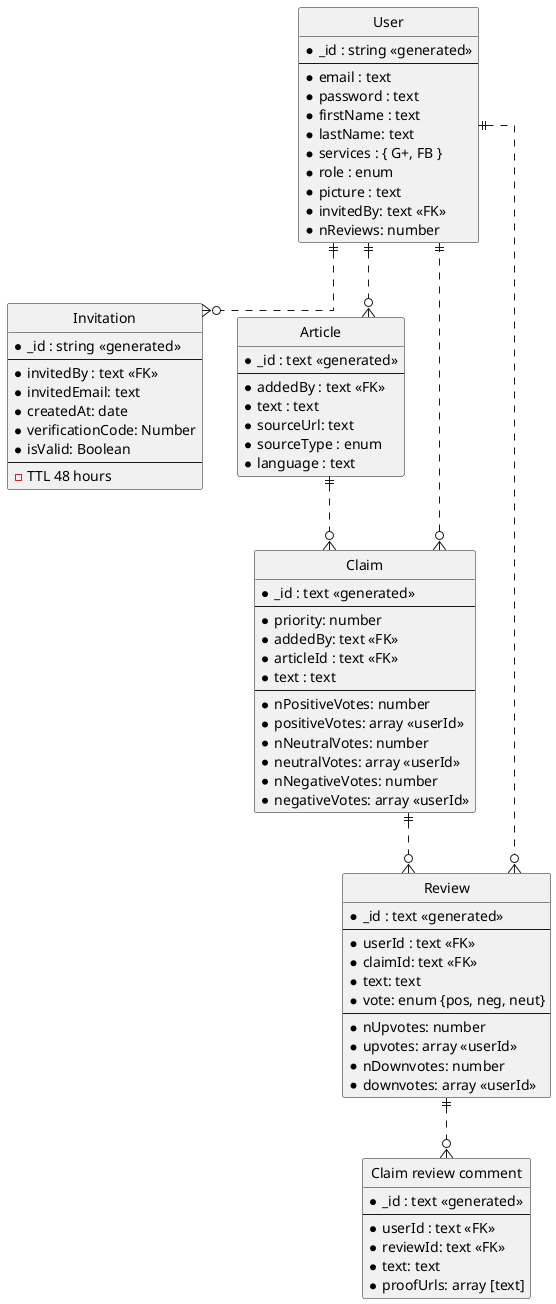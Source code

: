 @startuml
' hide the spot
hide circle

' avoid problems with angled crows feet
skinparam linetype ortho

entity "User" as user {
  *_id : string <<generated>>
  --
  *email : text
  *password : text
  *firstName : text
  *lastName: text
  *services : { G+, FB }
  *role : enum
  *picture : text
  *invitedBy: text <<FK>>
  *nReviews: number
}

entity "Invitation" as inv {
  *_id : string <<generated>>
  --
  *invitedBy : text <<FK>>
  *invitedEmail: text
  *createdAt: date
  *verificationCode: Number
  *isValid: Boolean
  --
  - TTL 48 hours
}

entity "Article" as article {
  *_id : text <<generated>>
  --
  *addedBy : text <<FK>>
  *text : text
  *sourceUrl: text
  *sourceType : enum
  *language : text
}

entity "Claim" as claim {
  *_id : text <<generated>>
  --
  *priority: number
  *addedBy: text <<FK>>
  *articleId : text <<FK>>
  *text : text
  --
  *nPositiveVotes: number
  *positiveVotes: array <<userId>>
  *nNeutralVotes: number
  *neutralVotes: array <<userId>>
  *nNegativeVotes: number
  *negativeVotes: array <<userId>>
  ' *nUpvotes: number
  ' *upvotes: array <<userId>>
  ' *nDownvotes: number
  ' *downvotes: array <<userId>>
}

entity "Review" as review {
  *_id : text <<generated>>
  --
  *userId : text <<FK>>
  *claimId: text <<FK>>
  *text: text
  *vote: enum {pos, neg, neut}
  --
  *nUpvotes: number
  *upvotes: array <<userId>>
  *nDownvotes: number
  *downvotes: array <<userId>>
}

entity "Claim review comment" as claimReviewComment {
  *_id : text <<generated>>
  --
  *userId : text <<FK>>
  *reviewId: text <<FK>>
  *text: text
  *proofUrls: array [text] 
}

user ||..o{ article
user ||..o{ inv
article ||..o{ claim
user ||..o{ review
claim ||..o{ review
claim }o..|| user
review ||..o{ claimReviewComment
@enduml